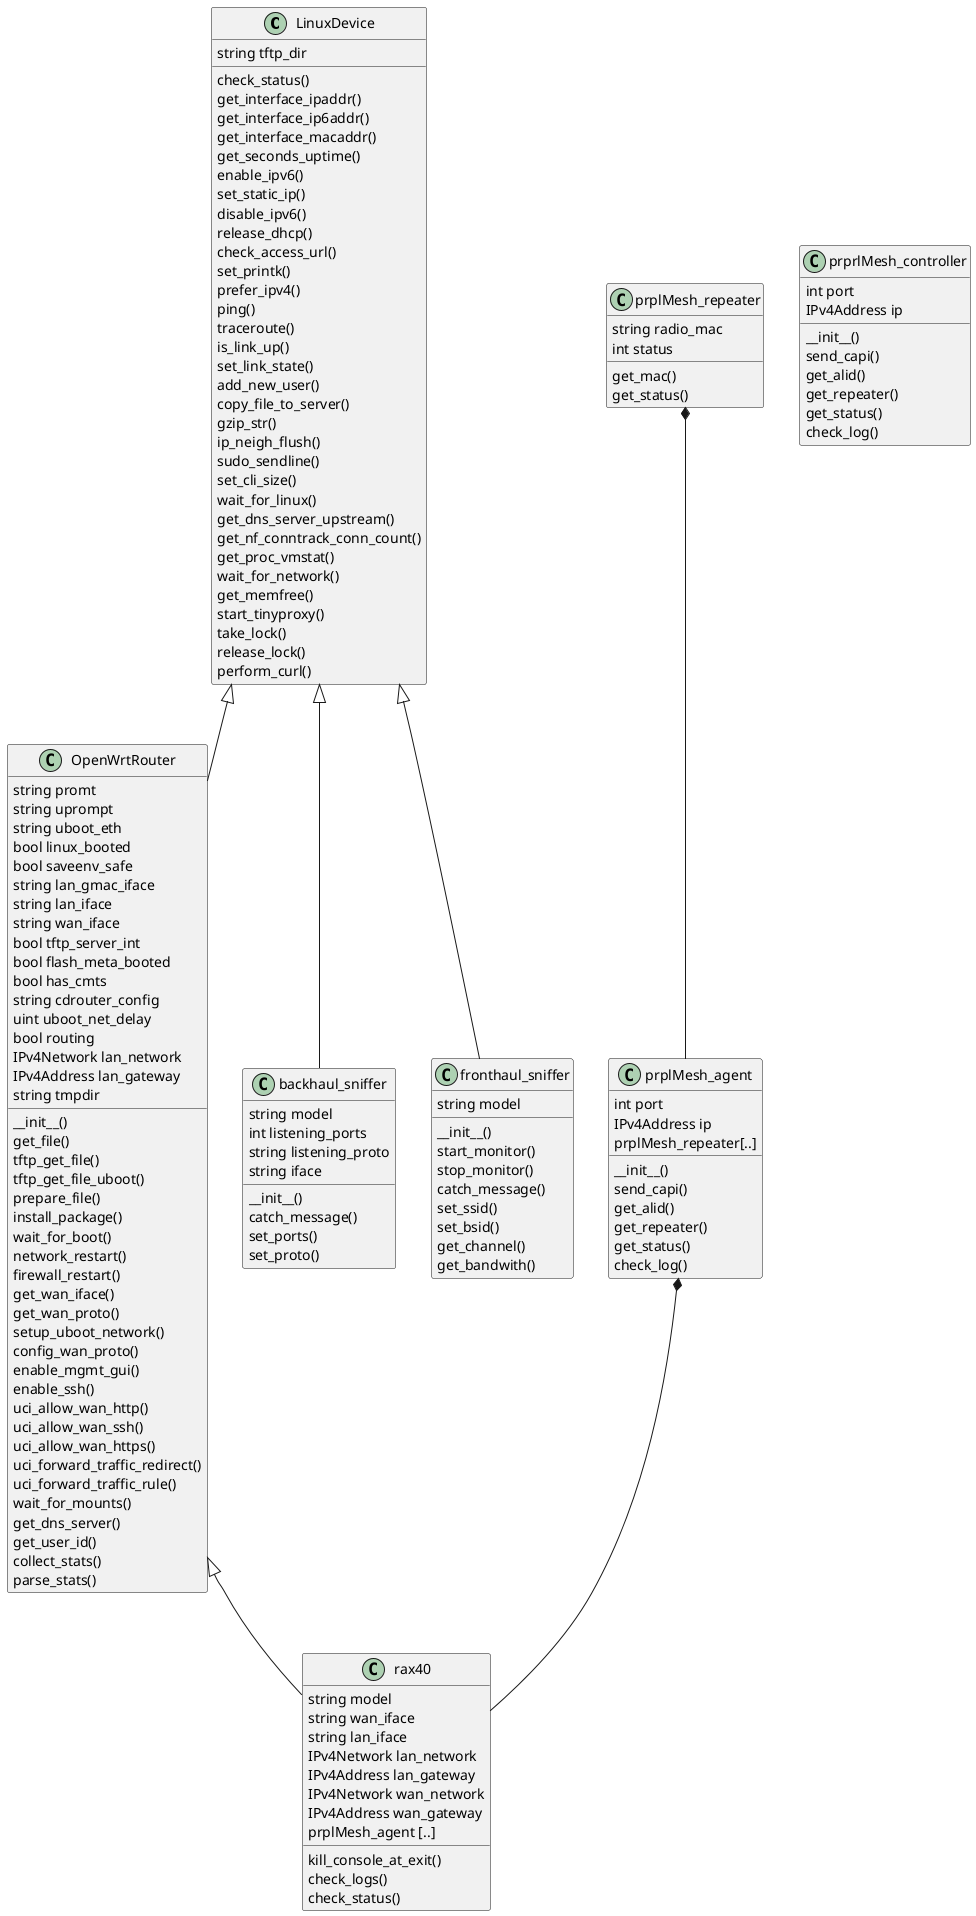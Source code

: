 @startuml
class LinuxDevice {
    string tftp_dir

    check_status()
    get_interface_ipaddr()
    get_interface_ip6addr()
    get_interface_macaddr()
    get_seconds_uptime()
    enable_ipv6()
    set_static_ip()
    disable_ipv6()
    release_dhcp()
    check_access_url()
    set_printk()
    prefer_ipv4()
    ping()
    traceroute()
    is_link_up()
    set_link_state()
    add_new_user()
    copy_file_to_server()
    gzip_str()
    ip_neigh_flush()
    sudo_sendline()
    set_cli_size()
    wait_for_linux()
    get_dns_server_upstream()
    get_nf_conntrack_conn_count()
    get_proc_vmstat()
    wait_for_network()
    get_memfree()
    start_tinyproxy()
    take_lock()
    release_lock()
    perform_curl()
}

class OpenWrtRouter {
    string promt
    string uprompt
    string uboot_eth
    bool linux_booted
    bool saveenv_safe
    string lan_gmac_iface
    string lan_iface
    string wan_iface
    bool tftp_server_int
    bool flash_meta_booted
    bool has_cmts
    string cdrouter_config
    uint uboot_net_delay
    bool routing
    IPv4Network lan_network
    IPv4Address lan_gateway
    string tmpdir

    __init__()
    get_file()
    tftp_get_file()
    tftp_get_file_uboot()
    prepare_file()
    install_package()
    wait_for_boot()
    network_restart()
    firewall_restart()
    get_wan_iface()
    get_wan_proto()
    setup_uboot_network()
    config_wan_proto()
    enable_mgmt_gui()
    enable_ssh()
    uci_allow_wan_http()
    uci_allow_wan_ssh()
    uci_allow_wan_https()
    uci_forward_traffic_redirect()
    uci_forward_traffic_rule()
    wait_for_mounts()
    get_dns_server()
    get_user_id()
    collect_stats()
    parse_stats()
}

class rax40 {
    string model
    string wan_iface
    string lan_iface
    IPv4Network lan_network
    IPv4Address lan_gateway
    IPv4Network wan_network
    IPv4Address wan_gateway
    prplMesh_agent [..]

    kill_console_at_exit()
    check_logs()
    check_status()
}

class backhaul_sniffer {
    string model
    int listening_ports
    string listening_proto
    string iface

    __init__()
    catch_message()
    set_ports()
    set_proto()
}

class fronthaul_sniffer {
    string model

    __init__()
    start_monitor()
    stop_monitor()
    catch_message()
    set_ssid()
    set_bsid()
    get_channel()
    get_bandwith()
}

class prplMesh_agent {
    int port
    IPv4Address ip
    prplMesh_repeater[..]

    __init__()
    send_capi()
    get_alid()
    get_repeater()
    get_status()
    check_log()
}

class prplMesh_repeater {
    string radio_mac
    int status

    get_mac()
    get_status()
}

class prprlMesh_controller {
    int port
    IPv4Address ip

    __init__()
    send_capi()
    get_alid()
    get_repeater()
    get_status()
    check_log()
}

OpenWrtRouter <|-- rax40
prplMesh_agent *-- rax40
prplMesh_repeater *-- prplMesh_agent
LinuxDevice <|-- OpenWrtRouter
LinuxDevice <|-- backhaul_sniffer
LinuxDevice <|-- fronthaul_sniffer

@enduml

